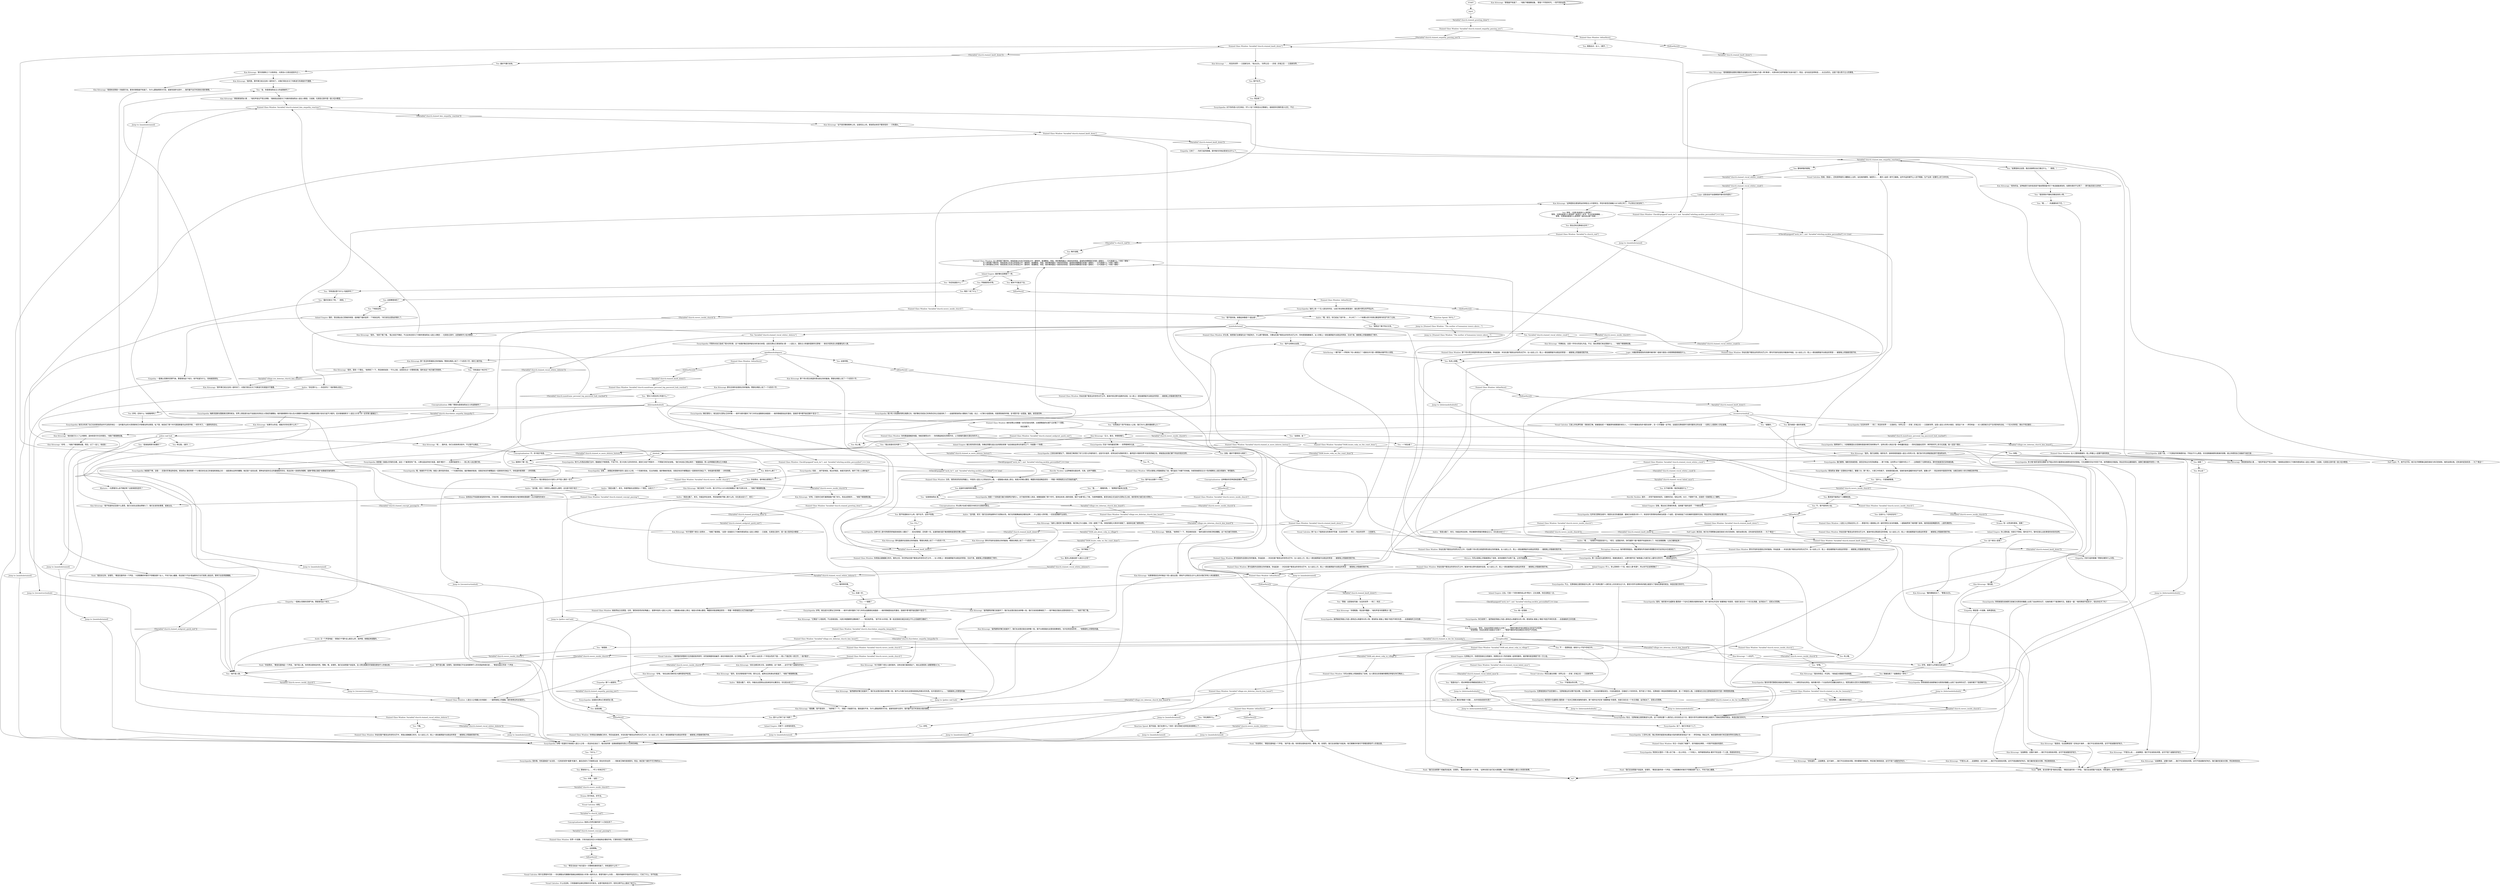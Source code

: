 # CHURCH / STAINED GLASS WINDOW VISCAL
# Viscal concerning the stained glass window. You can put important things together.
# ==================================================
digraph G {
	  0 [label="START"];
	  1 [label="input"];
	  2 [label="Stained Glass Window: 女人俯视着下跪的你。她高高耸立在自己的信徒之中：建筑师，普通教徒，侍臣。她的嘴角露出一抹悲伤的笑容，蓝绿色的眼睛里闪烁着一道微光——它代表着什么？怜悯？懊悔？\n女人俯视着下跪的你。她高高耸立在自己的信徒之中：建筑师，普通教徒，侍臣。她的嘴角露出一抹悲伤的笑容，蓝绿色的眼睛里闪烁着一道微光——它代表着什么？怜悯？懊悔？\n女人俯视着站立的你。她高高耸立在自己的信徒之中：建筑师，普通教徒，侍臣。她的嘴角露出一抹悲伤的笑容，蓝绿色的眼睛里闪烁着一道微光——它代表着什么？怜悯？懊悔？"];
	  3 [label="Shivers: 冷风从玻璃上的裂缝里钻了进来，给你前额的汗水降了温。让你开始颤栗……"];
	  4 [label="Stained Glass Window: 冷风从玻璃上的裂缝里钻了进。雪花盖住了你脚下的地板。你感觉她那双五光十色的眼睛在上面注视着你，审视着你。"];
	  5 [label="You: 这是同情。"];
	  6 [label="You: “是谁指挥那次突袭的？”"];
	  7 [label="Kim Kitsuragi: “祝你好运。这种秘密行动的信息是不能给警局秘书打个电话就能拿到的。如果你真的不记得了——那可能还是忘记的好。”"];
	  8 [label="Stained Glass Window: 女人沉默地看着你，脸上带着让人捉摸不透的笑容。"];
	  9 [label="Kim Kitsuragi: “如果事情发生的时候这个男人就在这里，那他不记得发生过什么其实对我们所有人来说都更好。”"];
	  10 [label="Inland Empire: 过去。它是一个悲伤堆积成山的*筒仓*。正在发酵。你应该离远一点。"];
	  11 [label="You: 下地狱去吧。"];
	  12 [label="Encyclopedia: 梅斯克国家试图脱离无罪的统治。世界上某些部分由于加速走向世俗主义而经历着鞭挞。她的强制教育计划以及大规模的马格里特上游重新安置计划也引起不少疑问。反对者被她称为“人道主义大军”的一支军事力量镇压了。"];
	  13 [label="Stained Glass Window: Variable[\"church.ravers_inside_church\"]"];
	  14 [label="Variable[\"church.ravers_inside_church\"]", shape=diamond];
	  15 [label="!(Variable[\"church.ravers_inside_church\"])", shape=diamond];
	  16 [label="Andre: “真是太酷了，老兄，你居然能在这里提出一个理论。太给力了！”"];
	  17 [label="Kim Kitsuragi: “的确如此。这是一件伟大的圣礼作品。不过，我在想我们来这里做什么……”他取下眼镜擦拭着。"];
	  18 [label="You: “好咯。”"];
	  19 [label="Reaction Speed: 为什么？"];
	  20 [label="You: 不。我不是你的小虫。"];
	  21 [label="You: 根本不可能活下去。"];
	  22 [label="Kim Kitsuragi: 那个伟大而又绝望的想法掠过你的脑海，警督在两肩上划了一个X形的十字。"];
	  23 [label="Stained Glass Window: IsKimHere()"];
	  24 [label="IsKimHere()", shape=diamond];
	  25 [label="!(IsKimHere())", shape=diamond];
	  26 [label="Encyclopedia: 海岸上有一个无人居住的列岛，以前只有动物在那里漫步，就在那片野生的芦苇丛中。"];
	  27 [label="Stained Glass Window: Variable[\"church.churchdoor_empathy_kimguilty\"]"];
	  28 [label="Variable[\"church.churchdoor_empathy_kimguilty\"]", shape=diamond];
	  29 [label="!(Variable[\"church.churchdoor_empathy_kimguilty\"])", shape=diamond];
	  30 [label="Stained Glass Window: Variable[\"village.ww_dolorian_church_kim_heard\"]"];
	  31 [label="Variable[\"village.ww_dolorian_church_kim_heard\"]", shape=diamond];
	  32 [label="!(Variable[\"village.ww_dolorian_church_kim_heard\"])", shape=diamond];
	  33 [label="Visual Calculus: 一堆碎裂的拼图碎片在你面前依序排列：彩色玻璃窗宛如幽灵一般在你面前还原。在它碎裂之前，有一个老妇人站在另一个年轻女性的下面——两人下面还有一排文字，一条*格言*。"];
	  34 [label="Logic: 这些话会不会是解锁纤维内存的密码？"];
	  35 [label="Encyclopedia: 聪明地吓人。大家都期望女法官拥有很高的棋艺和桥牌水平，这样对男人来说才是一种有趣的挑战——同时还鼓励在哲学、神学和科学上多方位发展。她一定是个情妇……"];
	  36 [label="Encyclopedia: 她充分利用了自己在前德洛莉丝时代法院的地位——当时最杰出的大思想家和艺术家都会拜访那里。私下里，她变成了那个时代里国家最杰出的哲学家。一把手术刀，一道犀利的目光。"];
	  37 [label="You: 哇哦。"];
	  38 [label="Encyclopedia: 是的。她的家乡在威斯珀·墨西拿一个名叫艾弗斯派瑞特的城市。那个城市名字还有“夜幕降临”的意思，但是它发生在一个冬日去清晨，运河结冰了，泥浆从天而降。"];
	  39 [label="Encyclopedia: 隆冬的雪花飘落在她身边的鹅卵石上。一小群官员站在旁边，她的梗犬把一个白金色的花冠戴在她的头上。观赏加冕仪式的大多都是秘密军人。"];
	  40 [label="Rhetoric: 暗示那些反对计划的人并不是人类的一份子。"];
	  41 [label="Kim Kitsuragi: “如果可以的话，我能问问你在想什么吗？”"];
	  42 [label="thoughtsofdei"];
	  43 [label="Kim Kitsuragi: “她向我们引入了公共教育，退休和现代外交的理念。”他取下眼镜擦拭着。"];
	  44 [label="Andre: “没问题，老兄！我们应该用迪斯科灯光把她点亮。他们在阳极舞曲夜店看到这种……什么鬼圣人的时候，一定会连屎都吓出来的。”"];
	  45 [label="Noid: “你说得对，”教堂后面响起一个声音。“她不是人类。你的想法很有批判性，警察。喂，安德烈，我们应该把窗户封起来。没人想在跳舞的时候看到那些吓人的鬼玩意。”"];
	  46 [label="Perception (Hearing): 海洋感觉很遥远。潮起潮落的声音被你周围数百年历史的松木石棺挡住了。"];
	  47 [label="You: 这是懊悔。"];
	  48 [label="Stained Glass Window: IsKimHere()"];
	  49 [label="IsKimHere()", shape=diamond];
	  50 [label="!(IsKimHere())", shape=diamond];
	  51 [label="Kim Kitsuragi: 那句无用的话语掠过你的脑海，警督在两肩上划了一个X形的十字。"];
	  52 [label="You: “蒂亚戈说这个地方因为一次警察突袭而荒废了。你知道些什么吗？”"];
	  53 [label="You: 重构碎裂的玻璃。"];
	  54 [label="You: Variable[\"church.stained_viscal_whitec_crack\"]"];
	  55 [label="Variable[\"church.stained_viscal_whitec_crack\"]", shape=diamond];
	  56 [label="!(Variable[\"church.stained_viscal_whitec_crack\"])", shape=diamond];
	  57 [label="Stained Glass Window: 那个伟大而又绝望的想法掠过你的脑海，你站起身，沐浴在窗户散发出的杏色光芒中。女人站在上方，脸上一直挂着那副冷淡疏远的笑容——被玻璃上的裂缝切割开来。"];
	  58 [label="You: “警督，这里曾经写着：生后的世界——死亡；死后……”"];
	  59 [label="Visual Calculus: 王座上的名牌写着：领航者艾琳。她被描绘成一个戴着厚有框眼镜的老妇人，一只手中握着金色的*盾形纹章*，另一只手握着一支节杖。这就是无罪者黛作为顾问服务过的女皇——在那之上是黛本人的全身像。"];
	  60 [label="Kim Kitsuragi: “酷的都能结冰了，”警督点点头。"];
	  61 [label="Empathy: 教堂里一片寂静。他希望如此。"];
	  62 [label="Encyclopedia: 虽然她经常被认为是人类有史以来最伟大的人物，德洛莉丝·黛身上*确实*有些不祥的东西——总是被她的卫兵包围……"];
	  63 [label="Stained Glass Window: IsKimHere()"];
	  64 [label="IsKimHere()", shape=diamond];
	  65 [label="!(IsKimHere())", shape=diamond];
	  66 [label="You: “你在掩饰什么。”"];
	  67 [label="Jump to: [mainhubstained]"];
	  68 [label="Stained Glass Window: 你站在窗户散发出的杏色光芒之中，脑海中掠过那道苦涩的思绪。女人站在上方，脸上一直挂着那副冷淡疏远的笑容——被玻璃上的裂缝切割开来。"];
	  69 [label="Stained Glass Window: 你站在窗户散发出的杏色光芒之中，那句可怕的话语在你脑海中响起。女人站在上方，脸上一直挂着那副冷淡疏远的笑容——被玻璃上的裂缝切割开来。"];
	  70 [label="Empathy: 又来了——内疚引起的剧痛。是时候问问他这里发生过什么了。"];
	  71 [label="police raid hub"];
	  72 [label="Kim Kitsuragi: “很抱歉，我不是说你……”他停顿了一下。“那是一次秘密行动。我知道的不多。为什么要指挥那次行动，或者有谁参与其中。我尽量不去打听其他分局的事情。”"];
	  73 [label="Encyclopedia: 她是一个具有超凡魅力和聪明才智的人。对于她的同辈人来说，她像是超脱了那个时代，是来自未来人类的信使。我们*全都*爱上了她，为她神魂颠倒。甚至在她正式当选为无罪女王之前，她的影响力就已经大得惊人。"];
	  74 [label="Jump to: [reconstructionhub]"];
	  75 [label="You: 好吧。她是什么时候在位统治的？"];
	  76 [label="You: 好吧，还有什么？她很聪明吗？"];
	  77 [label="You: 我想多了解一些。"];
	  78 [label="Encyclopedia: 确实很惊人。她当选为无罪女王的时候——她作为顾问服务了好几年的女皇跪倒在她面前——她的情绪是如此的激动，连她的*肺*都开始在胸中*发光*了。"];
	  79 [label="You: 加冕？"];
	  80 [label="Encyclopedia: 德洛莉丝·黛被一支猎枪击中胸口，整整八次。那个男人，大家口中的疯子，说他曾经碰过她，说她的身体温暖的有些不自然，就像火炉——而且他有时值班的时候，会看见她有10多分钟都没有呼吸……"];
	  81 [label="You: 发生什么事了？"];
	  82 [label="Stained Glass Window: Variable[\"church.ravers_inside_church\"]"];
	  83 [label="Variable[\"church.ravers_inside_church\"]", shape=diamond];
	  84 [label="!(Variable[\"church.ravers_inside_church\"])", shape=diamond];
	  85 [label="Andre: “真是太酷了，老兄，你就这样走进来，然后像那样质疑宗教象征主义。实在是太给力了！”"];
	  86 [label="Noid: “我们应该把窗户封起来，安德烈，”教堂后面传来一个声音。“大家跳舞的时候可不想看到那个女人。不利于身心健康。”"];
	  87 [label="Stained Glass Window: Variable[\"church.stained_concept_passing\"]"];
	  88 [label="Variable[\"church.stained_concept_passing\"]", shape=diamond];
	  89 [label="!(Variable[\"church.stained_concept_passing\"])", shape=diamond];
	  90 [label="Kim Kitsuragi: “虽然建筑好像已经废弃了，我们在这里还是应该恭敬一些。我们已经找到教唆犯了——我不确定还能在这里找到些什么……”他四下看了看。"];
	  91 [label="You: “你不确定？”"];
	  92 [label="Jump to: [mainhubstained]"];
	  93 [label="You: “金，你是德洛莉丝主义的追随者吗？”"];
	  94 [label="Stained Glass Window: Variable[\"church.stained_ie_more_dolores_history\"]"];
	  95 [label="Variable[\"church.stained_ie_more_dolores_history\"]", shape=diamond];
	  96 [label="!(Variable[\"church.stained_ie_more_dolores_history\"])", shape=diamond];
	  97 [label="Kim Kitsuragi: “我也是。”"];
	  98 [label="dolohub"];
	  99 [label="Inland Empire: 没错。跳出自己思维的角落，选择最下面的选项：“下地狱去吧。”"];
	  100 [label="Conceptualization: 这种微妙的恐怖是她造像的一部分。"];
	  101 [label="You: “在枪毙这个资产阶级女人之前，我们为什么要折磨她那么久？”"];
	  102 [label="Stained Glass Window: Variable[\"church.ravers_inside_church\"]"];
	  103 [label="Variable[\"church.ravers_inside_church\"]", shape=diamond];
	  104 [label="!(Variable[\"church.ravers_inside_church\"])", shape=diamond];
	  105 [label="Stained Glass Window: Variable[\"church.ravers_inside_church\"]"];
	  106 [label="Variable[\"church.ravers_inside_church\"]", shape=diamond];
	  107 [label="!(Variable[\"church.ravers_inside_church\"])", shape=diamond];
	  108 [label="Kim Kitsuragi: “其实全都没有关系。这座教堂。这个海岸……这可不是个迷路的好地方。”"];
	  109 [label="Andre: “真是太酷了，老兄，你就这样走进来，然后指控她不像人类什么的。实在是太给力了，老兄！”"];
	  110 [label="Jump to: [reconstructionhub]"];
	  111 [label="You: 先闭上双眼。"];
	  112 [label="Stained Glass Window: 你站在窗户散发出的杏色光芒之中，任由那个伟大而又绝望的想法掠过你的脑海。女人站在上方，脸上一直挂着那副冷淡疏远的笑容——被玻璃上的裂缝切割开来。"];
	  113 [label="Kim Kitsuragi: 那句可怕的话语掠过你的脑海，警督在两肩上划了一个X形的十字。"];
	  114 [label="Stained Glass Window: 你用指尖碰触胸口四次。然后站起身来，沐浴在窗户散发出的杏色光芒之中。女人站在上方，脸上一直挂着那副冷淡疏远的笑容——被玻璃上的裂缝切割开来。"];
	  115 [label="You: “这是德洛莉丝·黛。”"];
	  116 [label="Stained Glass Window: 好主意。她把我们全都留在这个狗屁地方，什么都不要给她。只要站在窗户散发出的杏色光芒之中，背地里狠狠磨着牙。女人的脸上一直挂着那副冷淡疏远的笑容，无动于衷，被玻璃上的裂缝撕成了两半。"];
	  117 [label="You: “我……”（看看四周。）“我猜我可能来过这里。”"];
	  118 [label="Kim Kitsuragi: “我很肯定那是一次秘密行动。更多的事我就不知道了。为什么要指挥那次行动，或者有谁参与其中……我尽量不去打听其他分局的事情。”"];
	  119 [label="Interfacing: 一辆汽車？一声枪响？有人掉进去了？或者也许只是一群想搞点破坏的小流氓。"];
	  120 [label="You: 睁开双眼。"];
	  121 [label="Stained Glass Window: Variable[\"church.stained_viscal_failed_once\"]"];
	  122 [label="Variable[\"church.stained_viscal_failed_once\"]", shape=diamond];
	  123 [label="!(Variable[\"church.stained_viscal_failed_once\"])", shape=diamond];
	  124 [label="Visual Calculus: 然后沿着左侧看：世界之后——灰域；灰域之后——又是新世界。"];
	  125 [label="Encyclopedia: 不止。无罪者被立国党推选为公职，这个先例在整个人类历史上仅仅发生过六次。雷亚尔货币法律体系的建立就是为了容纳无罪者的统治，来适应我们的时代。"];
	  126 [label="Jump to: [doloriandeihubinfo]"];
	  127 [label="Encyclopedia: 三百年之前，随之而来的就是来自蒙迪大陆的探险家发现这个洲——伊苏林迪。除此之外，她还是跨洲旅行和互联世界的无罪女王。"];
	  128 [label="You: 她被加冕了？就像索拉一样吗？"];
	  129 [label="Kim Kitsuragi: “不管怎么说……这座教堂，我们不应该到处闲晃。这可不是个迷路的好地方。”"];
	  130 [label="Kim Kitsuragi: “好吧……”他取下眼镜擦拭着。然后，过了一会儿，他说到："];
	  131 [label="Kim Kitsuragi: “我是说，在这座教堂里？还有这片海岸……我们不应该到处闲晃。这可不是迷路的好地方。”"];
	  132 [label="Logic: 大概是警督提到的突袭时候的事？或者只是些小流氓想随意砸破些什么。"];
	  133 [label="Conceptualization: 她承认仍然活着的某个人已经去世了……"];
	  134 [label="Inland Empire: 就好像在显微镜下一样。"];
	  135 [label="You: 我不会比划那个十字的。"];
	  136 [label="You: “你知道这个地方吗？”"];
	  137 [label="Stained Glass Window: Variable[\"church.stained_kim_empathy_reaction\"]"];
	  138 [label="Variable[\"church.stained_kim_empathy_reaction\"]", shape=diamond];
	  139 [label="!(Variable[\"church.stained_kim_empathy_reaction\"])", shape=diamond];
	  140 [label="Jump to: [mainhubstained]"];
	  141 [label="Stained Glass Window: Variable[\"village.ww_dolorian_church_kim_heard\"]"];
	  142 [label="Variable[\"village.ww_dolorian_church_kim_heard\"]", shape=diamond];
	  143 [label="!(Variable[\"village.ww_dolorian_church_kim_heard\"])", shape=diamond];
	  144 [label="Jump to: [mainhubstained]"];
	  145 [label="Stained Glass Window: Variable[\"church.stained_knelt_down\"]"];
	  146 [label="Variable[\"church.stained_knelt_down\"]", shape=diamond];
	  147 [label="!(Variable[\"church.stained_knelt_down\"])", shape=diamond];
	  148 [label="Stained Glass Window: Variable[\"church.stained_knelt_down\"]"];
	  149 [label="Variable[\"church.stained_knelt_down\"]", shape=diamond];
	  150 [label="!(Variable[\"church.stained_knelt_down\"])", shape=diamond];
	  151 [label="Visual Calculus: 两个女人下面用发光的黑体字写着：生后的世界——死亡；死后的世界——又是新生。"];
	  152 [label="You: 这是哪里来的？"];
	  153 [label="Encyclopedia: 我们都想。梅斯克和奥西登，甚至还有远方的苏帕穆迪——那个时候，全世界40个国家中的21个——立即接受了无罪的统治。那时的她甚至还没有被加冕。"];
	  154 [label="Encyclopedia: 没错……她看起来很像年轻的人道主义之母，一个完美的母亲。无比的美丽。就好像她的脸庞，双肩还有双手都覆盖在一层柔软的羽绒之下。你知道的很清楚——非常清楚。"];
	  155 [label="Encyclopedia: 你已经想了。虽然她经常被认为是人类有史以来最伟大的人物，德洛莉丝·黛身上*确实*有些不祥的东西——总是被她的卫兵包围……"];
	  156 [label="Jump to: [doloriandeihubinfo]"];
	  157 [label="Empathy: 一股难以觉察的恐惧气味。警督害怕这个地方。他不知道为什么，但他就是害怕。"];
	  158 [label="Noid: “是啊，发光的肺*是*他妈在鬼扯。”教堂后面传来一个声音。“我们应该把窗户封起来。你知道吗，这是严重的罪行？”"];
	  159 [label="Andre: “嗯……”安德烈不知道该说什么。“老兄，这里挺冷的，你盯着那个窗户看得不知道有多久了。你应该跳跳舞，让自己暖和起来！”"];
	  160 [label="Drama: 防守挡击。好手法。"];
	  161 [label="Encyclopedia: 旁观者报告说她那被日光照亮的胸膛上出现了金丝样的光芒，在她的裙子下面清晰可见。"];
	  162 [label="Stained Glass Window: 她的双臂之间拥着一对闪闪发光的肺，从她那飘逸的长裙下正好看了个清楚。

你应该跪下。"];
	  163 [label="You: 这是哀痛。"];
	  164 [label="Kim Kitsuragi: 那个苦涩的思绪掠过你的脑海，警督在两肩上划了一个X形的十字，用的三根手指。"];
	  165 [label="Stained Glass Window: Variable[\"church.stained_knelt_down\"]"];
	  166 [label="Variable[\"church.stained_knelt_down\"]", shape=diamond];
	  167 [label="!(Variable[\"church.stained_knelt_down\"])", shape=diamond];
	  168 [label="Half Light: 她活该。她只在乎那颗象征着至高权力的闪亮球体，她的丝绸长袍，还有准时赶到机场——为了*离去*！"];
	  169 [label="You: “我不记得来过这里。”"];
	  170 [label="Kim Kitsuragi: “我同意。那件事已经过去有一段时间了。对我们现在在马丁内斯进行的调查并不重要。”"];
	  171 [label="Jump to: [mainhubstained]"];
	  172 [label="You: “为什么？”"];
	  173 [label="You: 等等，*无罪*到底是什么意思啊？\n等等，无罪到底是什么意思啊？我读过一本书，不过还是很模糊……\n等等，无罪者到底是什么意思啊？我听说过那个系统……"];
	  174 [label="Encyclopedia: 她穿着一条缀以珍珠的白裙，站在一个被清空的广场，人群在遥远的地方张望。她的*梗犬*——无罪的秘密军人——担心有人会企图行刺。"];
	  175 [label="Jump to: [doloriandeihubinfo]"];
	  176 [label="Andre: “你在想什么——你还好吗？”他好像有点担心。"];
	  177 [label="You: “她和这个案子有点关系。”"];
	  178 [label="Stained Glass Window: Variable[\"TASK.ask_about_ruby_in_village\"]"];
	  179 [label="Variable[\"TASK.ask_about_ruby_in_village\"]", shape=diamond];
	  180 [label="!(Variable[\"TASK.ask_about_ruby_in_village\"])", shape=diamond];
	  181 [label="Inland Empire: 在黑暗之中，你感觉到她在注视着你，和那些五光十色的玻璃一起审视着你。就好像你是显微镜下的一只小虫。"];
	  182 [label="Stained Glass Window: 你站在窗户散发出的杏色光芒之中，脑海中掠过那句孤寂的话语。女人站在上方，脸上一直挂着那副冷淡疏远的笑容——被玻璃上的裂缝切割开来。"];
	  183 [label="You: 最好不要打扰他。"];
	  184 [label="You: “如果我来过这里，我应该搞明白自己做过什么。”（继续。）"];
	  185 [label="You: 转过脸。[离开。]"];
	  186 [label="Jump to: [doloriandeihubinfo]"];
	  187 [label="Encyclopedia: 在所有无罪统治者中，她是社会交际最孤僻、最缺乏自我意识的一个。有些现代思想家会把她当成是一个战犯，因为她发起了对抗梅斯克国家的活动。而且还有之后的重新安置计划……"];
	  188 [label="Kim Kitsuragi: “警官，你站在那里已经超过5分钟了……”警督平静的声音在教堂冰冷的空气中回荡。\n“荣誉警督，你站在那里已经超过5分钟了……”警督平静的声音在教堂冰冷的空气中回荡。"];
	  189 [label="Stained Glass Window: Variable[\"church.ravers_inside_church\"]"];
	  190 [label="Variable[\"church.ravers_inside_church\"]", shape=diamond];
	  191 [label="!(Variable[\"church.ravers_inside_church\"])", shape=diamond];
	  192 [label="Stained Glass Window: Variable[\"church.ravers_inside_church\"]"];
	  193 [label="Variable[\"church.ravers_inside_church\"]", shape=diamond];
	  194 [label="!(Variable[\"church.ravers_inside_church\"])", shape=diamond];
	  195 [label="You: 比如什么？任务还在吗？"];
	  196 [label="You: 好吧。"];
	  197 [label="Jump to: [doloriandeihubinfo]"];
	  198 [label="Kim Kitsuragi: 那句温柔的话语掠过你的脑海，警督在两肩上划了一个X形的十字。"];
	  199 [label="Stained Glass Window: 你站在窗户散发出的杏色光芒之中，脑海中掠过那句温柔的话语。女人脸上一直挂着那副冷淡疏远的笑容——被玻璃上的裂缝切割开来。"];
	  200 [label="Empathy: 内疚引起的剧痛？警督在掩饰什么东西。"];
	  201 [label="Kim Kitsuragi: “村子里那个老妇人挺机智的，没有在我们面前提这个。她比这里很多人都要尊敬RCM。”"];
	  202 [label="Kim Kitsuragi: “那件事已经过去有一段时间了。对我们现在在马丁内斯进行的调查并不重要。”"];
	  203 [label="You: “我觉得你不像有宗教信仰的人啊。”"];
	  204 [label="Kim Kitsuragi: “那是德洛莉丝·黛……”他的声音庄严而又肃穆。“我相信这里是马丁内斯的德洛莉丝人道主义教堂。又或者，在某些记录中是一座小松木教堂。”"];
	  205 [label="Encyclopedia: 这是个谜。一个充满自怜和悔恨的谜。不知出于什么原因，仅仅是看着她那双柔美的双眼，就让你感觉自己准备好为她沉溺……"];
	  206 [label="Jump to: [mainhubstained]"];
	  207 [label="Visual Calculus: 什么也没有，只有裂缝的边缘在黑暗中闪闪发光。这里可能有些文字，但你分辨不出上面说了些什么。"];
	  208 [label="You: 关于她的事，我还知道些什么？"];
	  209 [label="Stained Glass Window: CheckEquipped(\"neck_tie\")  and  Variable[\"whirling.necktie_personified\"] == true"];
	  210 [label="CheckEquipped(\"neck_tie\")  and  Variable[\"whirling.necktie_personified\"] == true", shape=diamond];
	  211 [label="!(CheckEquipped(\"neck_tie\")  and  Variable[\"whirling.necktie_personified\"] == true)", shape=diamond];
	  212 [label="Encyclopedia: 但是……她不是地狱。她正好相反，她是天堂的风，掀开了男人心房的盖子……"];
	  213 [label="Inland Empire: 很好。现在跳出自己思维的角落，选择最下面的选项：“下地狱去吧。”你已经在这里站的够久了。"];
	  214 [label="Kim Kitsuragi: “她已经死了300年。我几乎可以100%肯定她跟这个案子没有关系……”他取下眼镜擦拭着。"];
	  215 [label="Noid: “那不是左翼，安德烈。我觉得我们不应该用那种吓人的东西装饰俱乐部……”教堂后面又传来一个声音……"];
	  216 [label="Kim Kitsuragi: “虽然建筑好像已经废弃了，我们在这里还是应该恭敬一些。我不认为我们会在这里找到和私刑相关的东西。也许是别的什么……”他看着地上的那些机器。"];
	  217 [label="Stained Glass Window: 冷风从玻璃上的裂缝里钻了进来。女人那双五彩斑斓的眼睛还停留在你们俩身上。"];
	  218 [label="Kim Kitsuragi: “那次突袭有三个分局参加，大家说41分局也是其中之一。”"];
	  219 [label="You: 我怎么知道这是*人道主义之母*？"];
	  220 [label="You: Variable[\"church.stained_viscal_whitec_dolores\"]"];
	  221 [label="Variable[\"church.stained_viscal_whitec_dolores\"]", shape=diamond];
	  222 [label="!(Variable[\"church.stained_viscal_whitec_dolores\"])", shape=diamond];
	  223 [label="Encyclopedia: 尽管你对自己造成了很大的伤害，这个标题好像还是停留在你的海马体里。这是无罪女王德洛莉丝·黛——人道主义、国际主义和福利国家的无罪者——她也许是有史以来最著名的人类。"];
	  224 [label="You: 做同样的事。"];
	  225 [label="Stained Glass Window: Variable[\"church.stained_knelt_down\"]"];
	  226 [label="Variable[\"church.stained_knelt_down\"]", shape=diamond];
	  227 [label="!(Variable[\"church.stained_knelt_down\"])", shape=diamond];
	  228 [label="Stained Glass Window: 那句可怕的话语掠过你的脑海，你站起身——沐浴在窗户散发出的杏色光芒中。女人站在上方，脸上一直挂着那副冷淡疏远的笑容——被玻璃上的裂缝切割开来。"];
	  229 [label="reconstructionhub"];
	  230 [label="Stained Glass Window: 人道主义之母矗立在你面前——一副碎玻璃上的蜡画。她的表情没有丝毫变化。"];
	  231 [label="Jump to: [Stained Glass Window: \"The mother of humanism towers above...\"]"];
	  232 [label="You: 一个暴君？"];
	  233 [label="You: 没错。最好不要再深入刺探了。"];
	  234 [label="Encyclopedia: 有什么东西走进我们当中，看着我们不断跌倒，不说千年，至少也有几百年的时间，直到它决定干预其中——干预我们的历史进程。“我们本该自己想出来的！”根据报道，男人这样朝着无罪女王大喊道……"];
	  235 [label="Encyclopedia: 这种*非人类*的特质同样被其他很多人看到了——发光的肺部，还有那一切。这通常被归因于集体歇斯底里和宗教心理学。"];
	  236 [label="You: “没什么。只是随便看看。”"];
	  237 [label="Noid: “我们应该把那个老幽灵封起来，安德烈。”教堂后面传来一个声音。“这种东西只会打扰大家跳舞，他们只想摆脱人道主义失败的束缚。”"];
	  238 [label="Drama: 当他说出不知道是谁指挥的时候，只有非常、非常成熟的悲剧演员才能觉察到里面那一点点戏剧性的成分……"];
	  239 [label="You: 是什么打碎了这个地砖？"];
	  240 [label="You: 因为她是一面彩色玻璃。"];
	  241 [label="Jump to: [Stained Glass Window: \"The mother of humanism towers above...\"]"];
	  242 [label="Jump to: [mainhubstained]"];
	  243 [label="Stained Glass Window: IsKimHere()"];
	  244 [label="IsKimHere()", shape=diamond];
	  245 [label="!(IsKimHere())", shape=diamond];
	  246 [label="Stained Glass Window: 她依然站立在那里。白色、银色和杏色的彩陶器上，是那年轻的人道主义之母。一道裂缝从她身上穿过。她高大的难以置信，椭圆形的脸庞略显悲伤——带着一种黑暗而又光芒四射的威严。"];
	  247 [label="Kim Kitsuragi: “村子里那个老妇人说得对……”他看了看周围。“这里一定就是马丁内斯的德洛莉丝人道主义教堂——又或者，在某些记录中，是一座小型的松木教堂……”"];
	  248 [label="Stained Glass Window: Variable[\"village.ww_dolorian_church_kim_heard\"]"];
	  249 [label="Variable[\"village.ww_dolorian_church_kim_heard\"]", shape=diamond];
	  250 [label="!(Variable[\"village.ww_dolorian_church_kim_heard\"])", shape=diamond];
	  251 [label="Kim Kitsuragi: “海岸上曾经有7座木质教堂。他们称之为七姐妹。只有一座剩了下来。其他的都在大革命中烧毁了，或者拿去做了建筑材料。”"];
	  252 [label="You: “你知道这里*为什么*会废弃吗？”"];
	  253 [label="Visual Calculus: 智者，普通人，还有崇拜者的小雕像走上台阶，站在她的脚旁。秘密军人——梗犬--站成一排守卫着她。这件作品的细节让人目不暇接，生产出来一定要花上好几年时间。"];
	  254 [label="Kim Kitsuragi: “正义，联合，审慎和魄力。”"];
	  255 [label="doloriandeihubinfo"];
	  256 [label="Encyclopedia: 有点。无罪者被立国党推选为公职，这个先例在整个人类历史上仅仅发生过六次。雷亚尔货币法律体系的建立就是为了容纳无罪者的统治，来适应我们的时代。"];
	  257 [label="Encyclopedia: 好吧。她当选为无罪女王的时候——她作为顾问服务了好几年的女皇跪倒在她面前——她的情绪是如此的激动，连她的*肺*都开始在胸中*发光*了。"];
	  258 [label="You: 然后呢？"];
	  259 [label="Stained Glass Window: Variable[\"church.stained_ie_dei_for_humanity\"]"];
	  260 [label="Variable[\"church.stained_ie_dei_for_humanity\"]", shape=diamond];
	  261 [label="!(Variable[\"church.stained_ie_dei_for_humanity\"])", shape=diamond];
	  262 [label="You: “发光的肺……都是哪来的鬼话……”"];
	  263 [label="Jump to: [mainhubstained]"];
	  264 [label="Inland Empire: 你心里知道。但是它不想说，暂时还不行。暂时还是让这些事保持未知状态吧。"];
	  265 [label="Half Light: 不，她不在乎你。她只在乎那颗象征着至高权力的闪亮球体，她的丝绸长袍，还有准时赶到机场——为了*离去*！"];
	  266 [label="Encyclopedia: 这就是无罪女王德洛莉丝·黛。"];
	  267 [label="You: 起身时也做同样的事情。"];
	  268 [label="Stained Glass Window: 你用指尖碰触胸口四次。做完之后，你仍然站在窗户散发出的杏色光芒之中。。女人的脸上一直挂着那副冷淡疏远的笑容，无动于衷，被玻璃上的裂缝撕成了两半。"];
	  269 [label="You: 格言？说了什么？"];
	  270 [label="You: “挺酷的。”"];
	  271 [label="You: “我比较喜欢另外那个。”"];
	  272 [label="Inland Empire: 被古老的悲伤包围。你确定想要记起过去的那些琐事？站在她如此修长的身形之下，你就像一个侏儒……"];
	  273 [label="You: 那她有什么……*吓人*的地方吗？"];
	  274 [label="Encyclopedia: 很少有人知道她的那位侯爵丈夫。他好像在完成自己的角色任务之后就消失了——这就把德洛莉丝·黛推向了法庭。总之，人们鲜少会提到她，但是想到她的时候，会*感觉*到一丝孤独，偏执，甚至是恐怖……"];
	  275 [label="Empathy: 一股难以觉察的恐惧气味。警督害怕这个地方。"];
	  276 [label="Kim Kitsuragi: “是的。发光的肺是很不寻常。那次之后，就再也没有类似的报道了。”他取下眼镜擦拭着。"];
	  277 [label="Kim Kitsuragi: “好吧。只是你已经盯着那面窗户看了好久。而且这里很冷……”他取下眼镜擦拭着。"];
	  278 [label="Drama: 有一点荒谬的意味，真棒！"];
	  279 [label="Empathy: 那个人就是你。"];
	  280 [label="Stained Glass Window: 世界一片寂静，只有你身后的巨大木制结构在嘎吱作响。它替你挡住了外面的寒风。"];
	  281 [label="Stained Glass Window: IsKimHere()"];
	  282 [label="IsKimHere()", shape=diamond];
	  283 [label="!(IsKimHere())", shape=diamond];
	  284 [label="Jump to: [mainhubstained]"];
	  285 [label="Kim Kitsuragi: “这不是宗教和精神上的。这是宪法上的。德洛莉丝体系不要求信仰——只有遵从。”"];
	  286 [label="You: “嗯……”（先摸摸你的下巴。）"];
	  287 [label="Stained Glass Window: Variable[\"church.stained_viscal_whitec_crack\"]"];
	  288 [label="Variable[\"church.stained_viscal_whitec_crack\"]", shape=diamond];
	  289 [label="!(Variable[\"church.stained_viscal_whitec_crack\"])", shape=diamond];
	  290 [label="Stained Glass Window: 那句温柔的话语掠过你的脑海，你站起身——沐浴在窗户散发出的杏色光芒中。女人站在上方，脸上一直挂着那副冷淡疏远的笑容——被玻璃上的裂缝切割开来。"];
	  291 [label="Kim Kitsuragi: “使用跟国际道德伦理委员会强相关的口号被认为是一种*奉承*。大家本来已经怀疑我们在拍马屁了。而且，这句话还显得有些……太过女性化。这是个很大男子主义的事情。”"];
	  292 [label="Encyclopedia: 很多事。你知道她是个女法官，一位有权有势*侯爵*的妻子，最后还成为了苏雷恩女皇（现在的苏拉菲）——领航者艾琳的首席顾问。而且，她还是个美的不可方物的女人。"];
	  293 [label="Horrific Necktie: 是的——非常不愉快的经历。无聊的历史。轻松点吧，伙计，不要停下来。还是把一切搞得乱七八糟吧。"];
	  294 [label="Horrific Necktie: 让这种痛苦玩蛋去吧，兄弟。这样不健康。"];
	  295 [label="You: 她一定很美……"];
	  296 [label="Encyclopedia: 她喜爱下棋，没错——还喜欢军事战争游戏。德洛莉丝·黛经常把一个小锡兵夹在自己的食指和拇指之间——就是类似这样的雕像。她还是个金发女郎，那种金色是你见过的最极致的存在，而且还有一双绿色的眼睛，就像*阴暗过渡区*皮桑缇克海的颜色……"];
	  297 [label="Andre: “没问题，老兄！你想怎么看就怎么看吧，这也是*你的*地方！”"];
	  298 [label="You: 看来我不能把这个小雕像给她。"];
	  299 [label="Jump to: [mainhubstained]"];
	  300 [label="Encyclopedia: 第一支远征队返回两年后，她被加冕成王，从那时便开启了被普遍认为是历史上最伟大的时代——德洛莉丝时代。"];
	  301 [label="You: 不。"];
	  302 [label="You: “这是谁，金？”"];
	  303 [label="Kim Kitsuragi: “是的。”他四下看了看。“我之前还不确定，不过这肯定是马丁内斯的德洛莉丝人道主义教堂——在某些记录中，这里被称作小松木教堂……”"];
	  304 [label="Kim Kitsuragi: “我知道。”他停顿了一下，然后继续说到：“我听说那次的情况特别糟糕。这个地方被打的粉碎。”"];
	  305 [label="Visual Calculus: 碎片在黑暗中闪烁——你在撕裂女性雕像的裂缝边缘看到如小珍珠一般的光点。那里写着什么东西……残存的破碎字母排列在乳剂上。它说了什么，你不知道。"];
	  306 [label="You: “我喜欢这个。把对神明的恐惧都放回尿水三千。”"];
	  307 [label="Encyclopedia: 历史个体的最高范畴——世界精神的化身。"];
	  308 [label="You: 现在还有无罪者在位吗？"];
	  309 [label="Encyclopedia: 她的家乡在威斯珀·墨西拿一个名叫艾弗斯派瑞特的城市。那个城市名字还有“夜幕降临”的意思，但是它发生在一个冬日清晨，运河结冰了，泥浆从天而降。"];
	  310 [label="You: 怎么会？"];
	  311 [label="Conceptualization: 所以肺才会成为雷亚尔体系文化里爱的象征。"];
	  312 [label="Jump to: [doloriandeihubinfo]"];
	  313 [label="You: 我不知道她长什么样。我不在乎。这伤不到我。"];
	  314 [label="Encyclopedia: 哦，她美的不可方物。她是人类年轻的母亲，一个完美的母亲。就好像她的脸庞、双肩还有双手都覆盖在一层柔软的羽绒之下。你知道的很清楚——非常清楚。"];
	  315 [label="You: 什么？"];
	  316 [label="Kim Kitsuragi: “你知道的……这座教堂。这片海岸……我们不应该到处闲晃。把你要做的事做完，然后我们继续前进。这可不是个迷路的好地方。”"];
	  317 [label="Andre: “真是太酷了，老兄，你能在这里想出这些疯狂的左翼言论。实在是太给力了！”"];
	  318 [label="Noid: “你说得对，”教堂后面响起一个声音。“她不是人类。你的想法很有批判性，警察。喂，安德烈，我们应该把窗户封起来。他们跳舞的时候可不想看到那些吓人的鬼玩意。”"];
	  319 [label="Jump to: [police raid hub]"];
	  320 [label="Visual Calculus: 未知。"];
	  321 [label="Inland Empire: 只剩下一点奇怪的悲伤。"];
	  322 [label="Jump to: [mainhubstained]"];
	  323 [label="You: 不。"];
	  324 [label="You: 学做相同的手势。"];
	  325 [label="Kim Kitsuragi: “是的，我有一个理论。”他停顿了一下，然后继续说到：“不久之前，这里发生过一次警察突袭。我听说这个地方被打的粉碎。”"];
	  326 [label="You: “最好还是忘了吧。”（继续。）"];
	  327 [label="Kim Kitsuragi: “呃……我听说，你们分局有牵涉其中。不过我不太确定。”"];
	  328 [label="Rhetoric: 一名警督怎么会不确定呢？这是保密信息吗？"];
	  329 [label="Conceptualization: 不。你*肯定*知道。"];
	  330 [label="Stained Glass Window: 白色、银色和杏色的彩陶器上，年轻的人道主义之母站在你上面。一道裂缝从她身上穿过。她高大的难以置信，椭圆形的脸庞略显悲伤——带着一种黑暗而又光芒四射的威严。"];
	  331 [label="Stained Glass Window: Variable[\"church.stained_viscal_whitec_dolores\"]"];
	  332 [label="Variable[\"church.stained_viscal_whitec_dolores\"]", shape=diamond];
	  333 [label="!(Variable[\"church.stained_viscal_whitec_dolores\"])", shape=diamond];
	  334 [label="You: 下跪。"];
	  335 [label="Stained Glass Window: 你的膝盖碰触到地面。地板坚硬而冰冷——你的膝盖淹没在雪堆中间，上方玻璃的漫射光落在你的手上。"];
	  336 [label="Stained Glass Window: 你站在窗户散发出的杏色光芒中，用指尖碰触胸口四次。女人站在上方，脸上一直挂着那副冷淡疏远的笑容——被玻璃上的裂缝切割开来。"];
	  337 [label="You: 后退一步。"];
	  338 [label="Jump to: [reconstructionhub]"];
	  339 [label="Kim Kitsuragi: “这种提炼在德洛莉丝的神圣主义中很常见。早些年甚至还被编入RCM的口号了。不过现在已经没有了。”"];
	  340 [label="You: 我不在乎。"];
	  341 [label="Inland Empire: 吓人。多么简单的一个词。她对人类*有害*，所以你不应该再想她了！"];
	  342 [label="Stained Glass Window: Variable[\"church.ravers_inside_church\"]"];
	  343 [label="Variable[\"church.ravers_inside_church\"]", shape=diamond];
	  344 [label="!(Variable[\"church.ravers_inside_church\"])", shape=diamond];
	  345 [label="Andre: “喂，老兄，你已经站了差不多……半小时了！”一个刺猬头男子的穿过教堂寒冷的空气传了过来。"];
	  346 [label="Jump to: [mainhubstained]"];
	  347 [label="You: “她不是人类。”"];
	  348 [label="Kim Kitsuragi: “这座教堂。这整片海岸……我们不应该到处闲晃。这可不是迷路的好地方。”"];
	  349 [label="Stained Glass Window: Variable[\"church.stained_greeting_done\"]"];
	  350 [label="Variable[\"church.stained_greeting_done\"]", shape=diamond];
	  351 [label="!(Variable[\"church.stained_greeting_done\"])", shape=diamond];
	  352 [label="Kim Kitsuragi: “虽然建筑好像已经废弃了，我们在这里还是应该恭敬一些。我不太相信能在这里找到教唆犯。也许会有些别的吧……”他看着地上的那些机器。"];
	  353 [label="Stained Glass Window: 那句孤寂的话语掠过你的脑海，你站起身——沐浴在窗户散发出的杏色光芒中。女人站在上方，脸上一直挂着那副冷淡疏远的笑容——被玻璃上的裂缝切割开来。"];
	  354 [label="Stained Glass Window: Variable[\"church.mainframe_personal_log_password_hub_reached\"]"];
	  355 [label="Variable[\"church.mainframe_personal_log_password_hub_reached\"]", shape=diamond];
	  356 [label="!(Variable[\"church.mainframe_personal_log_password_hub_reached\"])", shape=diamond];
	  357 [label="You: “那RCM现在的口号是什么？”"];
	  358 [label="Stained Glass Window: CheckEquipped(\"neck_tie\")  and  Variable[\"whirling.necktie_personified\"] == true"];
	  359 [label="CheckEquipped(\"neck_tie\")  and  Variable[\"whirling.necktie_personified\"] == true", shape=diamond];
	  360 [label="!(CheckEquipped(\"neck_tie\")  and  Variable[\"whirling.necktie_personified\"] == true)", shape=diamond];
	  361 [label="Jump to: [mainhubstained]"];
	  362 [label="Encyclopedia: 特务机关里的一个男人杀了她——在22年后。一个年轻人，他怀疑德洛莉丝·黛并不完全是一个人类，而是别的存在。"];
	  363 [label="Encyclopedia: 对于你的语义记忆来说，*吓人*这个词有些太过情绪化。或者是你仅剩的语义记忆，不过……"];
	  364 [label="You: 大喊：“战犯！”"];
	  365 [label="Stained Glass Window: Variable[\"church.ravers_inside_church\"]"];
	  366 [label="Variable[\"church.ravers_inside_church\"]", shape=diamond];
	  367 [label="!(Variable[\"church.ravers_inside_church\"])", shape=diamond];
	  368 [label="You: 向上看。"];
	  369 [label="You: 向上看。"];
	  370 [label="You: “你还知道些什么？”"];
	  371 [label="You: “我不喜欢她。她看起来像是个*退出者*。”"];
	  372 [label="Encyclopedia: 多少瓶*海军准将红朗姆*也不能从你的大脑里抹去她那张悲伤的笑脸。它在酒精的洪水中幸存下来，依然缠绕在你脑海。而且还将永远缠绕着你，就像它缠绕着所有男人一样。"];
	  373 [label="agoddamnhubiguess"];
	  374 [label="Stained Glass Window: Variable[\"church.stained_knelt_down\"]"];
	  375 [label="Variable[\"church.stained_knelt_down\"]", shape=diamond];
	  376 [label="!(Variable[\"church.stained_knelt_down\"])", shape=diamond];
	  377 [label="Kim Kitsuragi: “……死后的世界——又是新生命，”他点点头。“世界之后——灰域；灰域之后——又是新世界。”"];
	  378 [label="Kim Kitsuragi: “你很粗鲁，而且很*愚蠢*。”他的声音冷的跟寒冰一般。"];
	  379 [label="Jump to: [doloriandeihubinfo]"];
	  380 [label="Stained Glass Window: 你又一次站到了她脚下，双手垂放在两侧，一时竟不知道如何是好。"];
	  381 [label="You: 你说得对。是时候注意警告了。"];
	  382 [label="You: 不——我想知道，她有什么*不好*的地方吗……"];
	  383 [label="You: “她很美……”"];
	  384 [label="Kim Kitsuragi: “不管怎么说……这座教堂，这片海岸……我们不应该到处闲晃。这可不是迷路的好地方。我们最好赶紧办完事，然后继续前进。”"];
	  385 [label="Kim Kitsuragi: “那我就不知道了……”他取下眼镜擦拭着。“那是个不同的时代。一场不同的战争。”"];
	  386 [label="Kim Kitsuragi: “好咯，”他在这栋沉默的巨大建筑里轻声低语。"];
	  387 [label="Kim Kitsuragi: “我向你保证，并没有。”他抬起头看着彩色玻璃窗。"];
	  388 [label="Reaction Speed: 我不知道。我们在想什么？你的一部分思绪已经转到其他事情上了……"];
	  389 [label="Stained Glass Window: 人道主义之母站在你上方——那是印在一面玻璃上的一副珍贵而又复杂的蜡画。一道裂缝贯穿了她的整个身体，她的脸庞是椭圆形的，上面写满悲伤。"];
	  390 [label="Stained Glass Window: Variable[\"church.stained_empathy_passing_you\"]"];
	  391 [label="Variable[\"church.stained_empathy_passing_you\"]", shape=diamond];
	  392 [label="!(Variable[\"church.stained_empathy_passing_you\"])", shape=diamond];
	  393 [label="Stained Glass Window: IsKimHere()"];
	  394 [label="IsKimHere()", shape=diamond];
	  395 [label="!(IsKimHere())", shape=diamond];
	  396 [label="You: 离我远点，女人。[离开。]"];
	  397 [label="Stained Glass Window: Variable[\"church.stained_midgreet_quick_exit\"]"];
	  398 [label="Variable[\"church.stained_midgreet_quick_exit\"]", shape=diamond];
	  399 [label="!(Variable[\"church.stained_midgreet_quick_exit\"])", shape=diamond];
	  400 [label="Stained Glass Window: Variable[\"TASK.locate_ruby_on_the_coast_done\"]"];
	  401 [label="Variable[\"TASK.locate_ruby_on_the_coast_done\"]", shape=diamond];
	  402 [label="!(Variable[\"TASK.locate_ruby_on_the_coast_done\"])", shape=diamond];
	  403 [label="Kim Kitsuragi: “是的。我们全都是。她的名字，身体和规则就是人道主义的同义词。我们执行的法律就是起源于德洛莉丝的。”"];
	  404 [label="Kim Kitsuragi: “那是德洛莉丝·黛……”他的声音庄严而又肃穆。“我相信这里是马丁内斯的德洛莉丝人道主义教堂。又或者，在某些记录中是一座小松木教堂。”"];
	  405 [label="Kim Kitsuragi: “一点也不。”"];
	  406 [label="Encyclopedia: 无罪者是绝对不会犯错的人。无罪者做出的决策不是决策。它们是必然——无论如何都会发生，只会加速促进，压缩成几十年的时间，而不是几个世纪。无罪者是一种连续而精简的结果，是一个神圣的人类。大家都说生活在无罪者执政的时代是一种荣誉和骄傲。"];
	  407 [label="Encyclopedia: 没了，我们只有自个儿了。"];
	  408 [label="Stained Glass Window: Variable[\"tc.church_raid\"]"];
	  409 [label="Variable[\"tc.church_raid\"]", shape=diamond];
	  410 [label="!(Variable[\"tc.church_raid\"])", shape=diamond];
	  411 [label="Reaction Speed: 确实好像是个问题……也许你是说别的东西？"];
	  412 [label="Encyclopedia: 旁观者报告说她那已经被日光照亮的胸膛上出现了金丝样的光芒，在她的裙子下面清晰可见。我重复一遍：*她的肺部开始发光*。现在你在乎了吗？"];
	  413 [label="Kim Kitsuragi: “它算是个小地标吧，不太容易找到。大部分地图都把位置搞错了……”他压低声音。“差不多300年前，第一批定居者在瑞瓦肖成立不久之后就把它建成了。”"];
	  414 [label="Conceptualization: 恭敬？警督也是德洛莉丝主义的追随者吗？"];
	  415 [label="Jump to: [police raid hub]"];
	  416 [label="Kim Kitsuragi: “我不知道你这话是什么意思。我们已经在这里站得够久了。我们应该四处看看，或者出去。”"];
	  417 [label="mainhubstained"];
	  418 [label="Encyclopedia: 你唯一知道的只有她是人道主义之母——而且你应该走了。做点别的事！逃离她那副悲伤而心力交瘁的神情。"];
	  419 [label="You: 这个老妇人是谁？"];
	  420 [label="Encyclopedia: 生后的世界——死亡；死后的世界——又是新生。世界之后——灰域；灰域之后——又是新世界。这是人道主义的伟大格言，发现这个洲——伊苏林迪——对人类思维方式产生的影响的总结。一个巨大的转变，类似于死后重生……"];
	  421 [label="You: “不是很女性化啊。”"];
	  422 [label="You: 一个统治者？"];
	  423 [label="Encyclopedia: 正是在她的建议下，领航者艾琳资助了好几次深入灰域的航行。这些代价高昂、经常会成为悲剧的努力，最终因为*新新世界*的发现而被正名，那就是此刻我们脚下所处的现实世界。"];
	  424 [label="Kim Kitsuragi: “这座教堂。这整片海岸……我们不应该到处闲晃。这可不是迷路的好地方。我们最好赶紧办完事，然后继续前进。”"];
	  425 [label="Noid: “我告诉过你，安德烈，”教堂后面传来一个声音。“大家跳舞的时候可不想看到那个女人。不利于身心健康。而且我们*不会*把迪斯科灯光打到那上面去的。那样只会变得更糟糕。”"];
	  426 [label="Acele: 又一个声音响起：“那我们*不要*这么做怎么样，诺伊德。她看起来挺酷的。”"];
	  0 -> 1
	  1 -> 350
	  2 -> 134
	  3 -> 182
	  4 -> 135
	  5 -> 394
	  6 -> 328
	  7 -> 203
	  8 -> 372
	  8 -> 204
	  9 -> 72
	  10 -> 210
	  11 -> 213
	  12 -> 41
	  13 -> 16
	  13 -> 15
	  14 -> 86
	  15 -> 277
	  16 -> 238
	  17 -> 132
	  18 -> 387
	  19 -> 241
	  20 -> 24
	  21 -> 244
	  22 -> 166
	  23 -> 25
	  23 -> 26
	  24 -> 165
	  25 -> 69
	  26 -> 19
	  26 -> 371
	  27 -> 29
	  27 -> 30
	  28 -> 71
	  29 -> 201
	  30 -> 32
	  30 -> 33
	  31 -> 205
	  32 -> 405
	  33 -> 230
	  34 -> 339
	  35 -> 37
	  36 -> 74
	  37 -> 79
	  38 -> 175
	  39 -> 259
	  40 -> 297
	  41 -> 43
	  42 -> 384
	  42 -> 102
	  42 -> 263
	  42 -> 237
	  42 -> 365
	  42 -> 178
	  42 -> 348
	  43 -> 130
	  44 -> 426
	  45 -> 347
	  46 -> 3
	  47 -> 49
	  48 -> 50
	  48 -> 51
	  49 -> 52
	  50 -> 375
	  51 -> 166
	  52 -> 305
	  53 -> 55
	  54 -> 56
	  54 -> 57
	  55 -> 288
	  56 -> 288
	  57 -> 300
	  58 -> 378
	  59 -> 254
	  60 -> 75
	  61 -> 75
	  62 -> 188
	  63 -> 65
	  63 -> 66
	  64 -> 189
	  65 -> 343
	  66 -> 388
	  67 -> 418
	  68 -> 323
	  69 -> 300
	  70 -> 138
	  71 -> 67
	  71 -> 6
	  71 -> 327
	  71 -> 185
	  71 -> 92
	  72 -> 239
	  73 -> 311
	  74 -> 230
	  75 -> 128
	  76 -> 36
	  77 -> 154
	  78 -> 162
	  79 -> 310
	  80 -> 236
	  81 -> 13
	  82 -> 84
	  82 -> 85
	  83 -> 110
	  84 -> 131
	  85 -> 159
	  86 -> 427
	  87 -> 89
	  87 -> 90
	  88 -> 280
	  89 -> 374
	  90 -> 415
	  91 -> 219
	  92 -> 418
	  93 -> 404
	  94 -> 96
	  94 -> 97
	  95 -> 359
	  96 -> 77
	  97 -> 75
	  98 -> 153
	  98 -> 234
	  98 -> 77
	  99 -> 187
	  100 -> 64
	  101 -> 190
	  102 -> 104
	  102 -> 105
	  103 -> 17
	  104 -> 215
	  105 -> 107
	  105 -> 108
	  106 -> 160
	  107 -> 386
	  108 -> 276
	  109 -> 319
	  110 -> 230
	  111 -> 281
	  112 -> 300
	  113 -> 166
	  114 -> 418
	  115 -> 249
	  116 -> 169
	  117 -> 73
	  118 -> 239
	  119 -> 111
	  120 -> 2
	  121 -> 123
	  121 -> 124
	  122 -> 208
	  123 -> 306
	  124 -> 421
	  125 -> 407
	  126 -> 256
	  127 -> 380
	  128 -> 39
	  129 -> 158
	  130 -> 425
	  131 -> 158
	  132 -> 111
	  133 -> 88
	  134 -> 370
	  134 -> 324
	  134 -> 21
	  135 -> 117
	  136 -> 414
	  137 -> 139
	  137 -> 140
	  138 -> 184
	  138 -> 253
	  138 -> 53
	  139 -> 285
	  140 -> 418
	  141 -> 144
	  141 -> 143
	  142 -> 202
	  143 -> 72
	  144 -> 418
	  145 -> 147
	  145 -> 148
	  146 -> 229
	  147 -> 70
	  148 -> 150
	  148 -> 151
	  149 -> 58
	  150 -> 113
	  151 -> 125
	  152 -> 11
	  153 -> 80
	  153 -> 129
	  154 -> 40
	  155 -> 188
	  156 -> 256
	  157 -> 347
	  158 -> 427
	  159 -> 46
	  160 -> 320
	  161 -> 312
	  162 -> 397
	  162 -> 302
	  162 -> 335
	  163 -> 282
	  164 -> 136
	  164 -> 325
	  165 -> 168
	  165 -> 167
	  166 -> 268
	  167 -> 225
	  168 -> 323
	  169 -> 119
	  170 -> 93
	  171 -> 418
	  172 -> 292
	  173 -> 308
	  174 -> 296
	  174 -> 314
	  175 -> 256
	  176 -> 43
	  177 -> 103
	  178 -> 180
	  178 -> 181
	  179 -> 401
	  180 -> 217
	  181 -> 121
	  182 -> 243
	  183 -> 218
	  184 -> 7
	  186 -> 256
	  187 -> 82
	  188 -> 42
	  189 -> 192
	  189 -> 191
	  190 -> 318
	  191 -> 44
	  192 -> 194
	  192 -> 195
	  193 -> 298
	  194 -> 278
	  195 -> 389
	  196 -> 242
	  197 -> 256
	  198 -> 166
	  199 -> 243
	  200 -> 138
	  201 -> 72
	  202 -> 93
	  203 -> 286
	  204 -> 137
	  205 -> 265
	  206 -> 418
	  207 -> 207
	  208 -> 293
	  209 -> 211
	  209 -> 212
	  210 -> 295
	  211 -> 330
	  212 -> 381
	  213 -> 157
	  214 -> 109
	  215 -> 347
	  216 -> 415
	  217 -> 141
	  218 -> 170
	  218 -> 118
	  219 -> 221
	  220 -> 222
	  220 -> 223
	  221 -> 332
	  222 -> 332
	  223 -> 373
	  224 -> 337
	  225 -> 227
	  225 -> 228
	  226 -> 291
	  227 -> 200
	  228 -> 300
	  229 -> 420
	  229 -> 270
	  229 -> 240
	  229 -> 338
	  229 -> 59
	  230 -> 418
	  231 -> 231
	  232 -> 257
	  233 -> 100
	  234 -> 81
	  235 -> 198
	  236 -> 193
	  237 -> 427
	  238 -> 416
	  239 -> 321
	  240 -> 412
	  241 -> 231
	  242 -> 418
	  243 -> 245
	  243 -> 246
	  244 -> 23
	  245 -> 149
	  246 -> 163
	  247 -> 137
	  248 -> 250
	  248 -> 251
	  249 -> 248
	  250 -> 304
	  251 -> 179
	  252 -> 326
	  253 -> 111
	  254 -> 272
	  254 -> 307
	  254 -> 422
	  254 -> 271
	  255 -> 76
	  255 -> 12
	  255 -> 174
	  255 -> 78
	  255 -> 209
	  255 -> 274
	  256 -> 407
	  257 -> 413
	  258 -> 363
	  259 -> 261
	  259 -> 262
	  260 -> 382
	  260 -> 383
	  261 -> 63
	  262 -> 14
	  263 -> 418
	  264 -> 419
	  265 -> 374
	  266 -> 163
	  267 -> 115
	  268 -> 169
	  269 -> 152
	  270 -> 61
	  271 -> 98
	  272 -> 95
	  273 -> 364
	  274 -> 101
	  275 -> 347
	  276 -> 317
	  277 -> 349
	  278 -> 264
	  279 -> 391
	  280 -> 47
	  281 -> 283
	  281 -> 284
	  282 -> 114
	  283 -> 146
	  284 -> 418
	  285 -> 145
	  286 -> 8
	  287 -> 289
	  287 -> 290
	  288 -> 34
	  289 -> 122
	  290 -> 243
	  291 -> 358
	  292 -> 273
	  293 -> 99
	  294 -> 330
	  295 -> 155
	  296 -> 275
	  297 -> 87
	  298 -> 20
	  299 -> 418
	  300 -> 341
	  300 -> 38
	  301 -> 4
	  302 -> 31
	  303 -> 137
	  304 -> 9
	  305 -> 207
	  306 -> 379
	  307 -> 233
	  307 -> 423
	  308 -> 408
	  309 -> 175
	  310 -> 424
	  311 -> 313
	  312 -> 256
	  313 -> 315
	  314 -> 40
	  315 -> 235
	  316 -> 158
	  317 -> 216
	  318 -> 427
	  319 -> 72
	  320 -> 409
	  321 -> 242
	  322 -> 418
	  323 -> 24
	  324 -> 269
	  325 -> 142
	  326 -> 171
	  327 -> 329
	  328 -> 416
	  329 -> 234
	  329 -> 77
	  330 -> 267
	  331 -> 333
	  331 -> 334
	  332 -> 224
	  333 -> 206
	  334 -> 336
	  335 -> 112
	  335 -> 369
	  336 -> 418
	  337 -> 232
	  338 -> 230
	  339 -> 173
	  339 -> 358
	  340 -> 258
	  341 -> 260
	  342 -> 344
	  342 -> 345
	  343 -> 346
	  344 -> 176
	  345 -> 177
	  346 -> 418
	  347 -> 83
	  348 -> 158
	  349 -> 352
	  349 -> 351
	  350 -> 390
	  351 -> 398
	  352 -> 415
	  353 -> 243
	  354 -> 356
	  354 -> 357
	  355 -> 35
	  356 -> 339
	  357 -> 255
	  358 -> 360
	  358 -> 361
	  359 -> 294
	  360 -> 99
	  361 -> 418
	  362 -> 316
	  363 -> 342
	  364 -> 106
	  365 -> 368
	  365 -> 367
	  366 -> 45
	  367 -> 18
	  368 -> 2
	  369 -> 2
	  370 -> 252
	  371 -> 417
	  372 -> 256
	  373 -> 48
	  373 -> 164
	  373 -> 5
	  373 -> 22
	  374 -> 376
	  374 -> 377
	  375 -> 354
	  376 -> 183
	  377 -> 340
	  378 -> 62
	  379 -> 256
	  380 -> 362
	  381 -> 214
	  382 -> 156
	  383 -> 366
	  384 -> 158
	  385 -> 385
	  386 -> 279
	  387 -> 161
	  388 -> 322
	  389 -> 68
	  390 -> 392
	  390 -> 393
	  391 -> 266
	  392 -> 374
	  393 -> 395
	  393 -> 396
	  394 -> 199
	  395 -> 226
	  397 -> 400
	  397 -> 399
	  398 -> 247
	  399 -> 331
	  400 -> 402
	  400 -> 403
	  401 -> 91
	  402 -> 353
	  403 -> 372
	  403 -> 204
	  403 -> 287
	  404 -> 137
	  405 -> 75
	  406 -> 309
	  407 -> 127
	  408 -> 410
	  408 -> 411
	  409 -> 133
	  410 -> 120
	  411 -> 196
	  411 -> 197
	  412 -> 312
	  413 -> 27
	  414 -> 28
	  415 -> 72
	  416 -> 145
	  417 -> 299
	  417 -> 303
	  417 -> 116
	  417 -> 54
	  417 -> 186
	  417 -> 220
	  417 -> 94
	  418 -> 172
	  419 -> 60
	  420 -> 355
	  421 -> 406
	  422 -> 126
	  423 -> 301
	  424 -> 158
	  425 -> 347
	  426 -> 347
}

